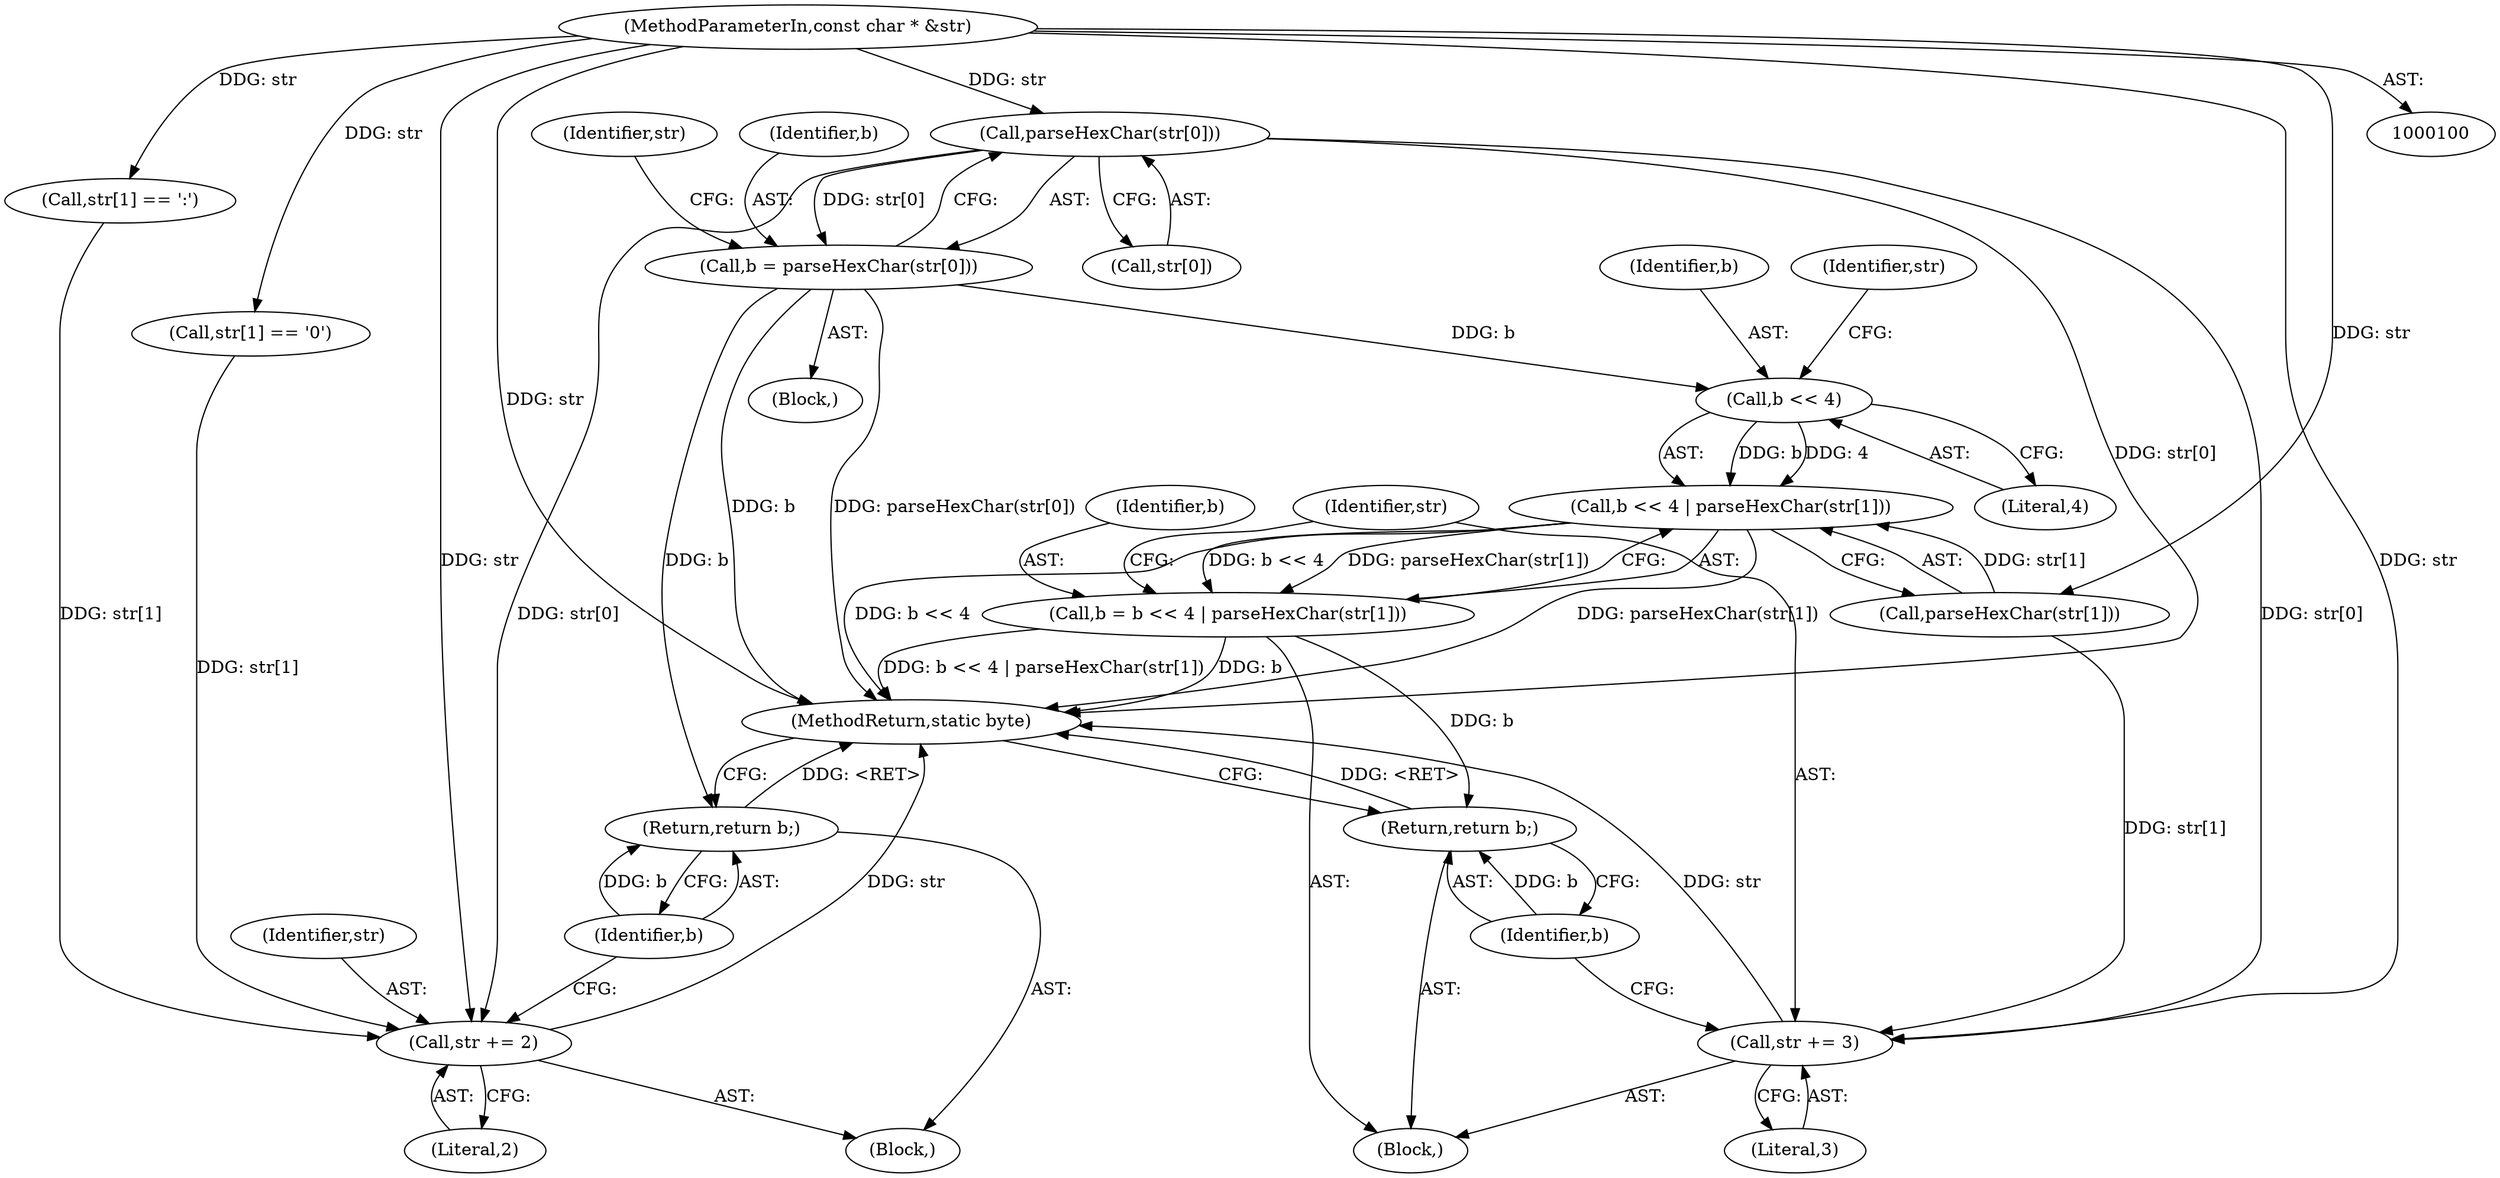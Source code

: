 digraph "1_Android_a209ff12ba9617c10550678ff93d01fb72a33399@array" {
"1000106" [label="(Call,parseHexChar(str[0]))"];
"1000101" [label="(MethodParameterIn,const char * &str)"];
"1000104" [label="(Call,b = parseHexChar(str[0]))"];
"1000126" [label="(Return,return b;)"];
"1000133" [label="(Call,b << 4)"];
"1000132" [label="(Call,b << 4 | parseHexChar(str[1]))"];
"1000130" [label="(Call,b = b << 4 | parseHexChar(str[1]))"];
"1000143" [label="(Return,return b;)"];
"1000123" [label="(Call,str += 2)"];
"1000140" [label="(Call,str += 3)"];
"1000105" [label="(Identifier,b)"];
"1000112" [label="(Call,str[1] == ':')"];
"1000114" [label="(Identifier,str)"];
"1000126" [label="(Return,return b;)"];
"1000131" [label="(Identifier,b)"];
"1000124" [label="(Identifier,str)"];
"1000107" [label="(Call,str[0])"];
"1000129" [label="(Block,)"];
"1000127" [label="(Identifier,b)"];
"1000102" [label="(Block,)"];
"1000141" [label="(Identifier,str)"];
"1000138" [label="(Identifier,str)"];
"1000142" [label="(Literal,3)"];
"1000106" [label="(Call,parseHexChar(str[0]))"];
"1000134" [label="(Identifier,b)"];
"1000140" [label="(Call,str += 3)"];
"1000125" [label="(Literal,2)"];
"1000130" [label="(Call,b = b << 4 | parseHexChar(str[1]))"];
"1000133" [label="(Call,b << 4)"];
"1000135" [label="(Literal,4)"];
"1000101" [label="(MethodParameterIn,const char * &str)"];
"1000117" [label="(Call,str[1] == '\0')"];
"1000123" [label="(Call,str += 2)"];
"1000122" [label="(Block,)"];
"1000145" [label="(MethodReturn,static byte)"];
"1000104" [label="(Call,b = parseHexChar(str[0]))"];
"1000144" [label="(Identifier,b)"];
"1000132" [label="(Call,b << 4 | parseHexChar(str[1]))"];
"1000136" [label="(Call,parseHexChar(str[1]))"];
"1000143" [label="(Return,return b;)"];
"1000106" -> "1000104"  [label="AST: "];
"1000106" -> "1000107"  [label="CFG: "];
"1000107" -> "1000106"  [label="AST: "];
"1000104" -> "1000106"  [label="CFG: "];
"1000106" -> "1000145"  [label="DDG: str[0]"];
"1000106" -> "1000104"  [label="DDG: str[0]"];
"1000101" -> "1000106"  [label="DDG: str"];
"1000106" -> "1000123"  [label="DDG: str[0]"];
"1000106" -> "1000140"  [label="DDG: str[0]"];
"1000101" -> "1000100"  [label="AST: "];
"1000101" -> "1000145"  [label="DDG: str"];
"1000101" -> "1000112"  [label="DDG: str"];
"1000101" -> "1000117"  [label="DDG: str"];
"1000101" -> "1000123"  [label="DDG: str"];
"1000101" -> "1000136"  [label="DDG: str"];
"1000101" -> "1000140"  [label="DDG: str"];
"1000104" -> "1000102"  [label="AST: "];
"1000105" -> "1000104"  [label="AST: "];
"1000114" -> "1000104"  [label="CFG: "];
"1000104" -> "1000145"  [label="DDG: b"];
"1000104" -> "1000145"  [label="DDG: parseHexChar(str[0])"];
"1000104" -> "1000126"  [label="DDG: b"];
"1000104" -> "1000133"  [label="DDG: b"];
"1000126" -> "1000122"  [label="AST: "];
"1000126" -> "1000127"  [label="CFG: "];
"1000127" -> "1000126"  [label="AST: "];
"1000145" -> "1000126"  [label="CFG: "];
"1000126" -> "1000145"  [label="DDG: <RET>"];
"1000127" -> "1000126"  [label="DDG: b"];
"1000133" -> "1000132"  [label="AST: "];
"1000133" -> "1000135"  [label="CFG: "];
"1000134" -> "1000133"  [label="AST: "];
"1000135" -> "1000133"  [label="AST: "];
"1000138" -> "1000133"  [label="CFG: "];
"1000133" -> "1000132"  [label="DDG: b"];
"1000133" -> "1000132"  [label="DDG: 4"];
"1000132" -> "1000130"  [label="AST: "];
"1000132" -> "1000136"  [label="CFG: "];
"1000136" -> "1000132"  [label="AST: "];
"1000130" -> "1000132"  [label="CFG: "];
"1000132" -> "1000145"  [label="DDG: parseHexChar(str[1])"];
"1000132" -> "1000145"  [label="DDG: b << 4"];
"1000132" -> "1000130"  [label="DDG: b << 4"];
"1000132" -> "1000130"  [label="DDG: parseHexChar(str[1])"];
"1000136" -> "1000132"  [label="DDG: str[1]"];
"1000130" -> "1000129"  [label="AST: "];
"1000131" -> "1000130"  [label="AST: "];
"1000141" -> "1000130"  [label="CFG: "];
"1000130" -> "1000145"  [label="DDG: b << 4 | parseHexChar(str[1])"];
"1000130" -> "1000145"  [label="DDG: b"];
"1000130" -> "1000143"  [label="DDG: b"];
"1000143" -> "1000129"  [label="AST: "];
"1000143" -> "1000144"  [label="CFG: "];
"1000144" -> "1000143"  [label="AST: "];
"1000145" -> "1000143"  [label="CFG: "];
"1000143" -> "1000145"  [label="DDG: <RET>"];
"1000144" -> "1000143"  [label="DDG: b"];
"1000123" -> "1000122"  [label="AST: "];
"1000123" -> "1000125"  [label="CFG: "];
"1000124" -> "1000123"  [label="AST: "];
"1000125" -> "1000123"  [label="AST: "];
"1000127" -> "1000123"  [label="CFG: "];
"1000123" -> "1000145"  [label="DDG: str"];
"1000117" -> "1000123"  [label="DDG: str[1]"];
"1000112" -> "1000123"  [label="DDG: str[1]"];
"1000140" -> "1000129"  [label="AST: "];
"1000140" -> "1000142"  [label="CFG: "];
"1000141" -> "1000140"  [label="AST: "];
"1000142" -> "1000140"  [label="AST: "];
"1000144" -> "1000140"  [label="CFG: "];
"1000140" -> "1000145"  [label="DDG: str"];
"1000136" -> "1000140"  [label="DDG: str[1]"];
}
